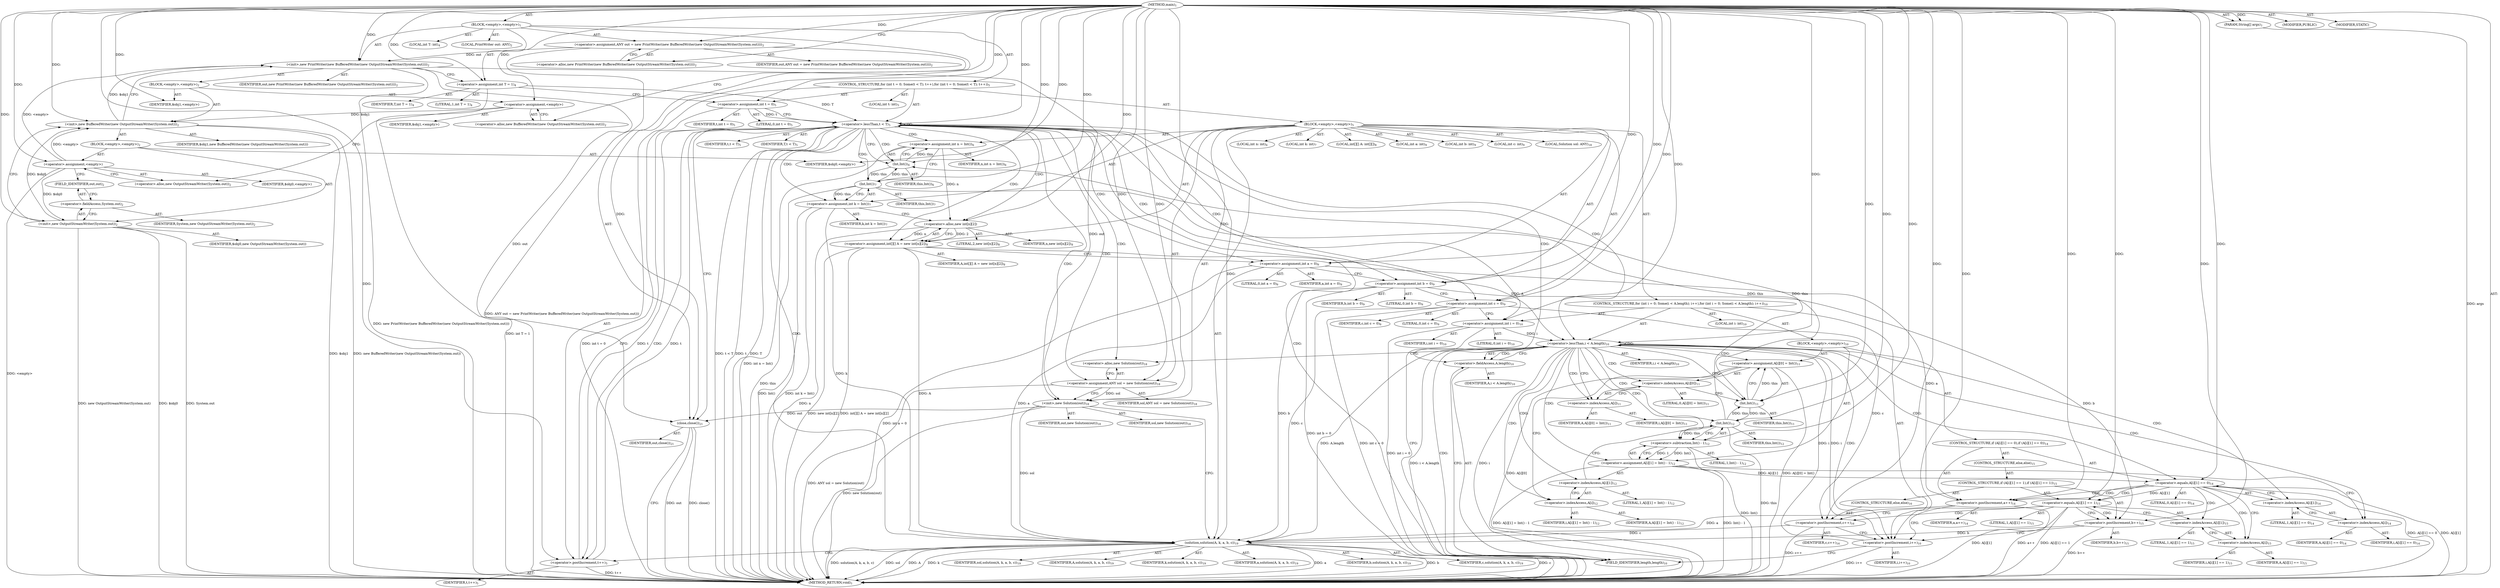 digraph "main" {  
"21" [label = <(METHOD,main)<SUB>1</SUB>> ]
"22" [label = <(PARAM,String[] args)<SUB>1</SUB>> ]
"23" [label = <(BLOCK,&lt;empty&gt;,&lt;empty&gt;)<SUB>1</SUB>> ]
"4" [label = <(LOCAL,PrintWriter out: ANY)<SUB>2</SUB>> ]
"24" [label = <(&lt;operator&gt;.assignment,ANY out = new PrintWriter(new BufferedWriter(new OutputStreamWriter(System.out))))<SUB>2</SUB>> ]
"25" [label = <(IDENTIFIER,out,ANY out = new PrintWriter(new BufferedWriter(new OutputStreamWriter(System.out))))<SUB>2</SUB>> ]
"26" [label = <(&lt;operator&gt;.alloc,new PrintWriter(new BufferedWriter(new OutputStreamWriter(System.out))))<SUB>2</SUB>> ]
"27" [label = <(&lt;init&gt;,new PrintWriter(new BufferedWriter(new OutputStreamWriter(System.out))))<SUB>2</SUB>> ]
"3" [label = <(IDENTIFIER,out,new PrintWriter(new BufferedWriter(new OutputStreamWriter(System.out))))<SUB>2</SUB>> ]
"28" [label = <(BLOCK,&lt;empty&gt;,&lt;empty&gt;)<SUB>2</SUB>> ]
"29" [label = <(&lt;operator&gt;.assignment,&lt;empty&gt;)> ]
"30" [label = <(IDENTIFIER,$obj1,&lt;empty&gt;)> ]
"31" [label = <(&lt;operator&gt;.alloc,new BufferedWriter(new OutputStreamWriter(System.out)))<SUB>2</SUB>> ]
"32" [label = <(&lt;init&gt;,new BufferedWriter(new OutputStreamWriter(System.out)))<SUB>2</SUB>> ]
"33" [label = <(IDENTIFIER,$obj1,new BufferedWriter(new OutputStreamWriter(System.out)))> ]
"34" [label = <(BLOCK,&lt;empty&gt;,&lt;empty&gt;)<SUB>2</SUB>> ]
"35" [label = <(&lt;operator&gt;.assignment,&lt;empty&gt;)> ]
"36" [label = <(IDENTIFIER,$obj0,&lt;empty&gt;)> ]
"37" [label = <(&lt;operator&gt;.alloc,new OutputStreamWriter(System.out))<SUB>2</SUB>> ]
"38" [label = <(&lt;init&gt;,new OutputStreamWriter(System.out))<SUB>2</SUB>> ]
"39" [label = <(IDENTIFIER,$obj0,new OutputStreamWriter(System.out))> ]
"40" [label = <(&lt;operator&gt;.fieldAccess,System.out)<SUB>2</SUB>> ]
"41" [label = <(IDENTIFIER,System,new OutputStreamWriter(System.out))<SUB>2</SUB>> ]
"42" [label = <(FIELD_IDENTIFIER,out,out)<SUB>2</SUB>> ]
"43" [label = <(IDENTIFIER,$obj0,&lt;empty&gt;)> ]
"44" [label = <(IDENTIFIER,$obj1,&lt;empty&gt;)> ]
"45" [label = <(LOCAL,int T: int)<SUB>4</SUB>> ]
"46" [label = <(&lt;operator&gt;.assignment,int T = 1)<SUB>4</SUB>> ]
"47" [label = <(IDENTIFIER,T,int T = 1)<SUB>4</SUB>> ]
"48" [label = <(LITERAL,1,int T = 1)<SUB>4</SUB>> ]
"49" [label = <(CONTROL_STRUCTURE,for (int t = 0; Some(t &lt; T); t++),for (int t = 0; Some(t &lt; T); t++))<SUB>5</SUB>> ]
"50" [label = <(LOCAL,int t: int)<SUB>5</SUB>> ]
"51" [label = <(&lt;operator&gt;.assignment,int t = 0)<SUB>5</SUB>> ]
"52" [label = <(IDENTIFIER,t,int t = 0)<SUB>5</SUB>> ]
"53" [label = <(LITERAL,0,int t = 0)<SUB>5</SUB>> ]
"54" [label = <(&lt;operator&gt;.lessThan,t &lt; T)<SUB>5</SUB>> ]
"55" [label = <(IDENTIFIER,t,t &lt; T)<SUB>5</SUB>> ]
"56" [label = <(IDENTIFIER,T,t &lt; T)<SUB>5</SUB>> ]
"57" [label = <(&lt;operator&gt;.postIncrement,t++)<SUB>5</SUB>> ]
"58" [label = <(IDENTIFIER,t,t++)<SUB>5</SUB>> ]
"59" [label = <(BLOCK,&lt;empty&gt;,&lt;empty&gt;)<SUB>5</SUB>> ]
"60" [label = <(LOCAL,int n: int)<SUB>6</SUB>> ]
"61" [label = <(&lt;operator&gt;.assignment,int n = Int())<SUB>6</SUB>> ]
"62" [label = <(IDENTIFIER,n,int n = Int())<SUB>6</SUB>> ]
"63" [label = <(Int,Int())<SUB>6</SUB>> ]
"64" [label = <(IDENTIFIER,this,Int())<SUB>6</SUB>> ]
"65" [label = <(LOCAL,int k: int)<SUB>7</SUB>> ]
"66" [label = <(&lt;operator&gt;.assignment,int k = Int())<SUB>7</SUB>> ]
"67" [label = <(IDENTIFIER,k,int k = Int())<SUB>7</SUB>> ]
"68" [label = <(Int,Int())<SUB>7</SUB>> ]
"69" [label = <(IDENTIFIER,this,Int())<SUB>7</SUB>> ]
"70" [label = <(LOCAL,int[][] A: int[][])<SUB>8</SUB>> ]
"71" [label = <(&lt;operator&gt;.assignment,int[][] A = new int[n][2])<SUB>8</SUB>> ]
"72" [label = <(IDENTIFIER,A,int[][] A = new int[n][2])<SUB>8</SUB>> ]
"73" [label = <(&lt;operator&gt;.alloc,new int[n][2])> ]
"74" [label = <(IDENTIFIER,n,new int[n][2])<SUB>8</SUB>> ]
"75" [label = <(LITERAL,2,new int[n][2])<SUB>8</SUB>> ]
"76" [label = <(LOCAL,int a: int)<SUB>9</SUB>> ]
"77" [label = <(LOCAL,int b: int)<SUB>9</SUB>> ]
"78" [label = <(LOCAL,int c: int)<SUB>9</SUB>> ]
"79" [label = <(&lt;operator&gt;.assignment,int a = 0)<SUB>9</SUB>> ]
"80" [label = <(IDENTIFIER,a,int a = 0)<SUB>9</SUB>> ]
"81" [label = <(LITERAL,0,int a = 0)<SUB>9</SUB>> ]
"82" [label = <(&lt;operator&gt;.assignment,int b = 0)<SUB>9</SUB>> ]
"83" [label = <(IDENTIFIER,b,int b = 0)<SUB>9</SUB>> ]
"84" [label = <(LITERAL,0,int b = 0)<SUB>9</SUB>> ]
"85" [label = <(&lt;operator&gt;.assignment,int c = 0)<SUB>9</SUB>> ]
"86" [label = <(IDENTIFIER,c,int c = 0)<SUB>9</SUB>> ]
"87" [label = <(LITERAL,0,int c = 0)<SUB>9</SUB>> ]
"88" [label = <(CONTROL_STRUCTURE,for (int i = 0; Some(i &lt; A.length); i++),for (int i = 0; Some(i &lt; A.length); i++))<SUB>10</SUB>> ]
"89" [label = <(LOCAL,int i: int)<SUB>10</SUB>> ]
"90" [label = <(&lt;operator&gt;.assignment,int i = 0)<SUB>10</SUB>> ]
"91" [label = <(IDENTIFIER,i,int i = 0)<SUB>10</SUB>> ]
"92" [label = <(LITERAL,0,int i = 0)<SUB>10</SUB>> ]
"93" [label = <(&lt;operator&gt;.lessThan,i &lt; A.length)<SUB>10</SUB>> ]
"94" [label = <(IDENTIFIER,i,i &lt; A.length)<SUB>10</SUB>> ]
"95" [label = <(&lt;operator&gt;.fieldAccess,A.length)<SUB>10</SUB>> ]
"96" [label = <(IDENTIFIER,A,i &lt; A.length)<SUB>10</SUB>> ]
"97" [label = <(FIELD_IDENTIFIER,length,length)<SUB>10</SUB>> ]
"98" [label = <(&lt;operator&gt;.postIncrement,i++)<SUB>10</SUB>> ]
"99" [label = <(IDENTIFIER,i,i++)<SUB>10</SUB>> ]
"100" [label = <(BLOCK,&lt;empty&gt;,&lt;empty&gt;)<SUB>10</SUB>> ]
"101" [label = <(&lt;operator&gt;.assignment,A[i][0] = Int())<SUB>11</SUB>> ]
"102" [label = <(&lt;operator&gt;.indexAccess,A[i][0])<SUB>11</SUB>> ]
"103" [label = <(&lt;operator&gt;.indexAccess,A[i])<SUB>11</SUB>> ]
"104" [label = <(IDENTIFIER,A,A[i][0] = Int())<SUB>11</SUB>> ]
"105" [label = <(IDENTIFIER,i,A[i][0] = Int())<SUB>11</SUB>> ]
"106" [label = <(LITERAL,0,A[i][0] = Int())<SUB>11</SUB>> ]
"107" [label = <(Int,Int())<SUB>11</SUB>> ]
"108" [label = <(IDENTIFIER,this,Int())<SUB>11</SUB>> ]
"109" [label = <(&lt;operator&gt;.assignment,A[i][1] = Int() - 1)<SUB>12</SUB>> ]
"110" [label = <(&lt;operator&gt;.indexAccess,A[i][1])<SUB>12</SUB>> ]
"111" [label = <(&lt;operator&gt;.indexAccess,A[i])<SUB>12</SUB>> ]
"112" [label = <(IDENTIFIER,A,A[i][1] = Int() - 1)<SUB>12</SUB>> ]
"113" [label = <(IDENTIFIER,i,A[i][1] = Int() - 1)<SUB>12</SUB>> ]
"114" [label = <(LITERAL,1,A[i][1] = Int() - 1)<SUB>12</SUB>> ]
"115" [label = <(&lt;operator&gt;.subtraction,Int() - 1)<SUB>12</SUB>> ]
"116" [label = <(Int,Int())<SUB>12</SUB>> ]
"117" [label = <(IDENTIFIER,this,Int())<SUB>12</SUB>> ]
"118" [label = <(LITERAL,1,Int() - 1)<SUB>12</SUB>> ]
"119" [label = <(CONTROL_STRUCTURE,if (A[i][1] == 0),if (A[i][1] == 0))<SUB>14</SUB>> ]
"120" [label = <(&lt;operator&gt;.equals,A[i][1] == 0)<SUB>14</SUB>> ]
"121" [label = <(&lt;operator&gt;.indexAccess,A[i][1])<SUB>14</SUB>> ]
"122" [label = <(&lt;operator&gt;.indexAccess,A[i])<SUB>14</SUB>> ]
"123" [label = <(IDENTIFIER,A,A[i][1] == 0)<SUB>14</SUB>> ]
"124" [label = <(IDENTIFIER,i,A[i][1] == 0)<SUB>14</SUB>> ]
"125" [label = <(LITERAL,1,A[i][1] == 0)<SUB>14</SUB>> ]
"126" [label = <(LITERAL,0,A[i][1] == 0)<SUB>14</SUB>> ]
"127" [label = <(&lt;operator&gt;.postIncrement,a++)<SUB>14</SUB>> ]
"128" [label = <(IDENTIFIER,a,a++)<SUB>14</SUB>> ]
"129" [label = <(CONTROL_STRUCTURE,else,else)<SUB>15</SUB>> ]
"130" [label = <(CONTROL_STRUCTURE,if (A[i][1] == 1),if (A[i][1] == 1))<SUB>15</SUB>> ]
"131" [label = <(&lt;operator&gt;.equals,A[i][1] == 1)<SUB>15</SUB>> ]
"132" [label = <(&lt;operator&gt;.indexAccess,A[i][1])<SUB>15</SUB>> ]
"133" [label = <(&lt;operator&gt;.indexAccess,A[i])<SUB>15</SUB>> ]
"134" [label = <(IDENTIFIER,A,A[i][1] == 1)<SUB>15</SUB>> ]
"135" [label = <(IDENTIFIER,i,A[i][1] == 1)<SUB>15</SUB>> ]
"136" [label = <(LITERAL,1,A[i][1] == 1)<SUB>15</SUB>> ]
"137" [label = <(LITERAL,1,A[i][1] == 1)<SUB>15</SUB>> ]
"138" [label = <(&lt;operator&gt;.postIncrement,b++)<SUB>15</SUB>> ]
"139" [label = <(IDENTIFIER,b,b++)<SUB>15</SUB>> ]
"140" [label = <(CONTROL_STRUCTURE,else,else)<SUB>16</SUB>> ]
"141" [label = <(&lt;operator&gt;.postIncrement,c++)<SUB>16</SUB>> ]
"142" [label = <(IDENTIFIER,c,c++)<SUB>16</SUB>> ]
"6" [label = <(LOCAL,Solution sol: ANY)<SUB>18</SUB>> ]
"143" [label = <(&lt;operator&gt;.assignment,ANY sol = new Solution(out))<SUB>18</SUB>> ]
"144" [label = <(IDENTIFIER,sol,ANY sol = new Solution(out))<SUB>18</SUB>> ]
"145" [label = <(&lt;operator&gt;.alloc,new Solution(out))<SUB>18</SUB>> ]
"146" [label = <(&lt;init&gt;,new Solution(out))<SUB>18</SUB>> ]
"5" [label = <(IDENTIFIER,sol,new Solution(out))<SUB>18</SUB>> ]
"147" [label = <(IDENTIFIER,out,new Solution(out))<SUB>18</SUB>> ]
"148" [label = <(solution,solution(A, k, a, b, c))<SUB>19</SUB>> ]
"149" [label = <(IDENTIFIER,sol,solution(A, k, a, b, c))<SUB>19</SUB>> ]
"150" [label = <(IDENTIFIER,A,solution(A, k, a, b, c))<SUB>19</SUB>> ]
"151" [label = <(IDENTIFIER,k,solution(A, k, a, b, c))<SUB>19</SUB>> ]
"152" [label = <(IDENTIFIER,a,solution(A, k, a, b, c))<SUB>19</SUB>> ]
"153" [label = <(IDENTIFIER,b,solution(A, k, a, b, c))<SUB>19</SUB>> ]
"154" [label = <(IDENTIFIER,c,solution(A, k, a, b, c))<SUB>19</SUB>> ]
"155" [label = <(close,close())<SUB>21</SUB>> ]
"156" [label = <(IDENTIFIER,out,close())<SUB>21</SUB>> ]
"157" [label = <(MODIFIER,PUBLIC)> ]
"158" [label = <(MODIFIER,STATIC)> ]
"159" [label = <(METHOD_RETURN,void)<SUB>1</SUB>> ]
  "21" -> "22"  [ label = "AST: "] 
  "21" -> "23"  [ label = "AST: "] 
  "21" -> "157"  [ label = "AST: "] 
  "21" -> "158"  [ label = "AST: "] 
  "21" -> "159"  [ label = "AST: "] 
  "23" -> "4"  [ label = "AST: "] 
  "23" -> "24"  [ label = "AST: "] 
  "23" -> "27"  [ label = "AST: "] 
  "23" -> "45"  [ label = "AST: "] 
  "23" -> "46"  [ label = "AST: "] 
  "23" -> "49"  [ label = "AST: "] 
  "23" -> "155"  [ label = "AST: "] 
  "24" -> "25"  [ label = "AST: "] 
  "24" -> "26"  [ label = "AST: "] 
  "27" -> "3"  [ label = "AST: "] 
  "27" -> "28"  [ label = "AST: "] 
  "28" -> "29"  [ label = "AST: "] 
  "28" -> "32"  [ label = "AST: "] 
  "28" -> "44"  [ label = "AST: "] 
  "29" -> "30"  [ label = "AST: "] 
  "29" -> "31"  [ label = "AST: "] 
  "32" -> "33"  [ label = "AST: "] 
  "32" -> "34"  [ label = "AST: "] 
  "34" -> "35"  [ label = "AST: "] 
  "34" -> "38"  [ label = "AST: "] 
  "34" -> "43"  [ label = "AST: "] 
  "35" -> "36"  [ label = "AST: "] 
  "35" -> "37"  [ label = "AST: "] 
  "38" -> "39"  [ label = "AST: "] 
  "38" -> "40"  [ label = "AST: "] 
  "40" -> "41"  [ label = "AST: "] 
  "40" -> "42"  [ label = "AST: "] 
  "46" -> "47"  [ label = "AST: "] 
  "46" -> "48"  [ label = "AST: "] 
  "49" -> "50"  [ label = "AST: "] 
  "49" -> "51"  [ label = "AST: "] 
  "49" -> "54"  [ label = "AST: "] 
  "49" -> "57"  [ label = "AST: "] 
  "49" -> "59"  [ label = "AST: "] 
  "51" -> "52"  [ label = "AST: "] 
  "51" -> "53"  [ label = "AST: "] 
  "54" -> "55"  [ label = "AST: "] 
  "54" -> "56"  [ label = "AST: "] 
  "57" -> "58"  [ label = "AST: "] 
  "59" -> "60"  [ label = "AST: "] 
  "59" -> "61"  [ label = "AST: "] 
  "59" -> "65"  [ label = "AST: "] 
  "59" -> "66"  [ label = "AST: "] 
  "59" -> "70"  [ label = "AST: "] 
  "59" -> "71"  [ label = "AST: "] 
  "59" -> "76"  [ label = "AST: "] 
  "59" -> "77"  [ label = "AST: "] 
  "59" -> "78"  [ label = "AST: "] 
  "59" -> "79"  [ label = "AST: "] 
  "59" -> "82"  [ label = "AST: "] 
  "59" -> "85"  [ label = "AST: "] 
  "59" -> "88"  [ label = "AST: "] 
  "59" -> "6"  [ label = "AST: "] 
  "59" -> "143"  [ label = "AST: "] 
  "59" -> "146"  [ label = "AST: "] 
  "59" -> "148"  [ label = "AST: "] 
  "61" -> "62"  [ label = "AST: "] 
  "61" -> "63"  [ label = "AST: "] 
  "63" -> "64"  [ label = "AST: "] 
  "66" -> "67"  [ label = "AST: "] 
  "66" -> "68"  [ label = "AST: "] 
  "68" -> "69"  [ label = "AST: "] 
  "71" -> "72"  [ label = "AST: "] 
  "71" -> "73"  [ label = "AST: "] 
  "73" -> "74"  [ label = "AST: "] 
  "73" -> "75"  [ label = "AST: "] 
  "79" -> "80"  [ label = "AST: "] 
  "79" -> "81"  [ label = "AST: "] 
  "82" -> "83"  [ label = "AST: "] 
  "82" -> "84"  [ label = "AST: "] 
  "85" -> "86"  [ label = "AST: "] 
  "85" -> "87"  [ label = "AST: "] 
  "88" -> "89"  [ label = "AST: "] 
  "88" -> "90"  [ label = "AST: "] 
  "88" -> "93"  [ label = "AST: "] 
  "88" -> "98"  [ label = "AST: "] 
  "88" -> "100"  [ label = "AST: "] 
  "90" -> "91"  [ label = "AST: "] 
  "90" -> "92"  [ label = "AST: "] 
  "93" -> "94"  [ label = "AST: "] 
  "93" -> "95"  [ label = "AST: "] 
  "95" -> "96"  [ label = "AST: "] 
  "95" -> "97"  [ label = "AST: "] 
  "98" -> "99"  [ label = "AST: "] 
  "100" -> "101"  [ label = "AST: "] 
  "100" -> "109"  [ label = "AST: "] 
  "100" -> "119"  [ label = "AST: "] 
  "101" -> "102"  [ label = "AST: "] 
  "101" -> "107"  [ label = "AST: "] 
  "102" -> "103"  [ label = "AST: "] 
  "102" -> "106"  [ label = "AST: "] 
  "103" -> "104"  [ label = "AST: "] 
  "103" -> "105"  [ label = "AST: "] 
  "107" -> "108"  [ label = "AST: "] 
  "109" -> "110"  [ label = "AST: "] 
  "109" -> "115"  [ label = "AST: "] 
  "110" -> "111"  [ label = "AST: "] 
  "110" -> "114"  [ label = "AST: "] 
  "111" -> "112"  [ label = "AST: "] 
  "111" -> "113"  [ label = "AST: "] 
  "115" -> "116"  [ label = "AST: "] 
  "115" -> "118"  [ label = "AST: "] 
  "116" -> "117"  [ label = "AST: "] 
  "119" -> "120"  [ label = "AST: "] 
  "119" -> "127"  [ label = "AST: "] 
  "119" -> "129"  [ label = "AST: "] 
  "120" -> "121"  [ label = "AST: "] 
  "120" -> "126"  [ label = "AST: "] 
  "121" -> "122"  [ label = "AST: "] 
  "121" -> "125"  [ label = "AST: "] 
  "122" -> "123"  [ label = "AST: "] 
  "122" -> "124"  [ label = "AST: "] 
  "127" -> "128"  [ label = "AST: "] 
  "129" -> "130"  [ label = "AST: "] 
  "130" -> "131"  [ label = "AST: "] 
  "130" -> "138"  [ label = "AST: "] 
  "130" -> "140"  [ label = "AST: "] 
  "131" -> "132"  [ label = "AST: "] 
  "131" -> "137"  [ label = "AST: "] 
  "132" -> "133"  [ label = "AST: "] 
  "132" -> "136"  [ label = "AST: "] 
  "133" -> "134"  [ label = "AST: "] 
  "133" -> "135"  [ label = "AST: "] 
  "138" -> "139"  [ label = "AST: "] 
  "140" -> "141"  [ label = "AST: "] 
  "141" -> "142"  [ label = "AST: "] 
  "143" -> "144"  [ label = "AST: "] 
  "143" -> "145"  [ label = "AST: "] 
  "146" -> "5"  [ label = "AST: "] 
  "146" -> "147"  [ label = "AST: "] 
  "148" -> "149"  [ label = "AST: "] 
  "148" -> "150"  [ label = "AST: "] 
  "148" -> "151"  [ label = "AST: "] 
  "148" -> "152"  [ label = "AST: "] 
  "148" -> "153"  [ label = "AST: "] 
  "148" -> "154"  [ label = "AST: "] 
  "155" -> "156"  [ label = "AST: "] 
  "24" -> "31"  [ label = "CFG: "] 
  "27" -> "46"  [ label = "CFG: "] 
  "46" -> "51"  [ label = "CFG: "] 
  "155" -> "159"  [ label = "CFG: "] 
  "26" -> "24"  [ label = "CFG: "] 
  "51" -> "54"  [ label = "CFG: "] 
  "54" -> "63"  [ label = "CFG: "] 
  "54" -> "155"  [ label = "CFG: "] 
  "57" -> "54"  [ label = "CFG: "] 
  "29" -> "37"  [ label = "CFG: "] 
  "32" -> "27"  [ label = "CFG: "] 
  "61" -> "68"  [ label = "CFG: "] 
  "66" -> "73"  [ label = "CFG: "] 
  "71" -> "79"  [ label = "CFG: "] 
  "79" -> "82"  [ label = "CFG: "] 
  "82" -> "85"  [ label = "CFG: "] 
  "85" -> "90"  [ label = "CFG: "] 
  "143" -> "146"  [ label = "CFG: "] 
  "146" -> "148"  [ label = "CFG: "] 
  "148" -> "57"  [ label = "CFG: "] 
  "31" -> "29"  [ label = "CFG: "] 
  "63" -> "61"  [ label = "CFG: "] 
  "68" -> "66"  [ label = "CFG: "] 
  "73" -> "71"  [ label = "CFG: "] 
  "90" -> "97"  [ label = "CFG: "] 
  "93" -> "103"  [ label = "CFG: "] 
  "93" -> "145"  [ label = "CFG: "] 
  "98" -> "97"  [ label = "CFG: "] 
  "145" -> "143"  [ label = "CFG: "] 
  "35" -> "42"  [ label = "CFG: "] 
  "38" -> "32"  [ label = "CFG: "] 
  "95" -> "93"  [ label = "CFG: "] 
  "101" -> "111"  [ label = "CFG: "] 
  "109" -> "122"  [ label = "CFG: "] 
  "37" -> "35"  [ label = "CFG: "] 
  "40" -> "38"  [ label = "CFG: "] 
  "97" -> "95"  [ label = "CFG: "] 
  "102" -> "107"  [ label = "CFG: "] 
  "107" -> "101"  [ label = "CFG: "] 
  "110" -> "116"  [ label = "CFG: "] 
  "115" -> "109"  [ label = "CFG: "] 
  "120" -> "127"  [ label = "CFG: "] 
  "120" -> "133"  [ label = "CFG: "] 
  "127" -> "98"  [ label = "CFG: "] 
  "42" -> "40"  [ label = "CFG: "] 
  "103" -> "102"  [ label = "CFG: "] 
  "111" -> "110"  [ label = "CFG: "] 
  "116" -> "115"  [ label = "CFG: "] 
  "121" -> "120"  [ label = "CFG: "] 
  "122" -> "121"  [ label = "CFG: "] 
  "131" -> "138"  [ label = "CFG: "] 
  "131" -> "141"  [ label = "CFG: "] 
  "138" -> "98"  [ label = "CFG: "] 
  "132" -> "131"  [ label = "CFG: "] 
  "141" -> "98"  [ label = "CFG: "] 
  "133" -> "132"  [ label = "CFG: "] 
  "21" -> "26"  [ label = "CFG: "] 
  "22" -> "159"  [ label = "DDG: args"] 
  "24" -> "159"  [ label = "DDG: ANY out = new PrintWriter(new BufferedWriter(new OutputStreamWriter(System.out)))"] 
  "32" -> "159"  [ label = "DDG: $obj1"] 
  "35" -> "159"  [ label = "DDG: &lt;empty&gt;"] 
  "38" -> "159"  [ label = "DDG: $obj0"] 
  "38" -> "159"  [ label = "DDG: System.out"] 
  "38" -> "159"  [ label = "DDG: new OutputStreamWriter(System.out)"] 
  "32" -> "159"  [ label = "DDG: new BufferedWriter(new OutputStreamWriter(System.out))"] 
  "27" -> "159"  [ label = "DDG: new PrintWriter(new BufferedWriter(new OutputStreamWriter(System.out)))"] 
  "46" -> "159"  [ label = "DDG: int T = 1"] 
  "51" -> "159"  [ label = "DDG: int t = 0"] 
  "54" -> "159"  [ label = "DDG: t"] 
  "54" -> "159"  [ label = "DDG: T"] 
  "54" -> "159"  [ label = "DDG: t &lt; T"] 
  "155" -> "159"  [ label = "DDG: out"] 
  "155" -> "159"  [ label = "DDG: close()"] 
  "61" -> "159"  [ label = "DDG: int n = Int()"] 
  "68" -> "159"  [ label = "DDG: this"] 
  "66" -> "159"  [ label = "DDG: Int()"] 
  "66" -> "159"  [ label = "DDG: int k = Int()"] 
  "73" -> "159"  [ label = "DDG: n"] 
  "71" -> "159"  [ label = "DDG: new int[n][2]"] 
  "71" -> "159"  [ label = "DDG: int[][] A = new int[n][2]"] 
  "79" -> "159"  [ label = "DDG: int a = 0"] 
  "82" -> "159"  [ label = "DDG: int b = 0"] 
  "85" -> "159"  [ label = "DDG: int c = 0"] 
  "90" -> "159"  [ label = "DDG: int i = 0"] 
  "93" -> "159"  [ label = "DDG: i"] 
  "93" -> "159"  [ label = "DDG: i &lt; A.length"] 
  "143" -> "159"  [ label = "DDG: ANY sol = new Solution(out)"] 
  "146" -> "159"  [ label = "DDG: new Solution(out)"] 
  "148" -> "159"  [ label = "DDG: sol"] 
  "148" -> "159"  [ label = "DDG: A"] 
  "148" -> "159"  [ label = "DDG: k"] 
  "148" -> "159"  [ label = "DDG: a"] 
  "148" -> "159"  [ label = "DDG: b"] 
  "148" -> "159"  [ label = "DDG: c"] 
  "148" -> "159"  [ label = "DDG: solution(A, k, a, b, c)"] 
  "57" -> "159"  [ label = "DDG: t++"] 
  "101" -> "159"  [ label = "DDG: A[i][0]"] 
  "101" -> "159"  [ label = "DDG: A[i][0] = Int()"] 
  "116" -> "159"  [ label = "DDG: this"] 
  "115" -> "159"  [ label = "DDG: Int()"] 
  "109" -> "159"  [ label = "DDG: Int() - 1"] 
  "109" -> "159"  [ label = "DDG: A[i][1] = Int() - 1"] 
  "120" -> "159"  [ label = "DDG: A[i][1]"] 
  "120" -> "159"  [ label = "DDG: A[i][1] == 0"] 
  "131" -> "159"  [ label = "DDG: A[i][1]"] 
  "131" -> "159"  [ label = "DDG: A[i][1] == 1"] 
  "141" -> "159"  [ label = "DDG: c++"] 
  "138" -> "159"  [ label = "DDG: b++"] 
  "127" -> "159"  [ label = "DDG: a++"] 
  "98" -> "159"  [ label = "DDG: i++"] 
  "21" -> "22"  [ label = "DDG: "] 
  "21" -> "24"  [ label = "DDG: "] 
  "21" -> "46"  [ label = "DDG: "] 
  "24" -> "27"  [ label = "DDG: out"] 
  "21" -> "27"  [ label = "DDG: "] 
  "35" -> "27"  [ label = "DDG: &lt;empty&gt;"] 
  "32" -> "27"  [ label = "DDG: $obj1"] 
  "21" -> "51"  [ label = "DDG: "] 
  "27" -> "155"  [ label = "DDG: out"] 
  "146" -> "155"  [ label = "DDG: out"] 
  "21" -> "155"  [ label = "DDG: "] 
  "21" -> "29"  [ label = "DDG: "] 
  "21" -> "44"  [ label = "DDG: "] 
  "51" -> "54"  [ label = "DDG: t"] 
  "57" -> "54"  [ label = "DDG: t"] 
  "21" -> "54"  [ label = "DDG: "] 
  "46" -> "54"  [ label = "DDG: T"] 
  "54" -> "57"  [ label = "DDG: t"] 
  "21" -> "57"  [ label = "DDG: "] 
  "63" -> "61"  [ label = "DDG: this"] 
  "68" -> "66"  [ label = "DDG: this"] 
  "73" -> "71"  [ label = "DDG: n"] 
  "73" -> "71"  [ label = "DDG: 2"] 
  "21" -> "79"  [ label = "DDG: "] 
  "21" -> "82"  [ label = "DDG: "] 
  "21" -> "85"  [ label = "DDG: "] 
  "21" -> "143"  [ label = "DDG: "] 
  "29" -> "32"  [ label = "DDG: $obj1"] 
  "21" -> "32"  [ label = "DDG: "] 
  "35" -> "32"  [ label = "DDG: &lt;empty&gt;"] 
  "38" -> "32"  [ label = "DDG: $obj0"] 
  "21" -> "90"  [ label = "DDG: "] 
  "143" -> "146"  [ label = "DDG: sol"] 
  "21" -> "146"  [ label = "DDG: "] 
  "27" -> "146"  [ label = "DDG: out"] 
  "146" -> "148"  [ label = "DDG: sol"] 
  "21" -> "148"  [ label = "DDG: "] 
  "71" -> "148"  [ label = "DDG: A"] 
  "93" -> "148"  [ label = "DDG: A.length"] 
  "66" -> "148"  [ label = "DDG: k"] 
  "79" -> "148"  [ label = "DDG: a"] 
  "127" -> "148"  [ label = "DDG: a"] 
  "82" -> "148"  [ label = "DDG: b"] 
  "138" -> "148"  [ label = "DDG: b"] 
  "85" -> "148"  [ label = "DDG: c"] 
  "141" -> "148"  [ label = "DDG: c"] 
  "21" -> "35"  [ label = "DDG: "] 
  "21" -> "43"  [ label = "DDG: "] 
  "68" -> "63"  [ label = "DDG: this"] 
  "116" -> "63"  [ label = "DDG: this"] 
  "21" -> "63"  [ label = "DDG: "] 
  "63" -> "68"  [ label = "DDG: this"] 
  "21" -> "68"  [ label = "DDG: "] 
  "61" -> "73"  [ label = "DDG: n"] 
  "21" -> "73"  [ label = "DDG: "] 
  "90" -> "93"  [ label = "DDG: i"] 
  "98" -> "93"  [ label = "DDG: i"] 
  "21" -> "93"  [ label = "DDG: "] 
  "71" -> "93"  [ label = "DDG: A"] 
  "93" -> "98"  [ label = "DDG: i"] 
  "21" -> "98"  [ label = "DDG: "] 
  "107" -> "101"  [ label = "DDG: this"] 
  "115" -> "109"  [ label = "DDG: Int()"] 
  "115" -> "109"  [ label = "DDG: 1"] 
  "35" -> "38"  [ label = "DDG: $obj0"] 
  "21" -> "38"  [ label = "DDG: "] 
  "68" -> "107"  [ label = "DDG: this"] 
  "116" -> "107"  [ label = "DDG: this"] 
  "21" -> "107"  [ label = "DDG: "] 
  "116" -> "115"  [ label = "DDG: this"] 
  "21" -> "115"  [ label = "DDG: "] 
  "109" -> "120"  [ label = "DDG: A[i][1]"] 
  "21" -> "120"  [ label = "DDG: "] 
  "79" -> "127"  [ label = "DDG: a"] 
  "21" -> "127"  [ label = "DDG: "] 
  "107" -> "116"  [ label = "DDG: this"] 
  "21" -> "116"  [ label = "DDG: "] 
  "120" -> "131"  [ label = "DDG: A[i][1]"] 
  "21" -> "131"  [ label = "DDG: "] 
  "82" -> "138"  [ label = "DDG: b"] 
  "21" -> "138"  [ label = "DDG: "] 
  "85" -> "141"  [ label = "DDG: c"] 
  "21" -> "141"  [ label = "DDG: "] 
  "54" -> "68"  [ label = "CDG: "] 
  "54" -> "73"  [ label = "CDG: "] 
  "54" -> "57"  [ label = "CDG: "] 
  "54" -> "66"  [ label = "CDG: "] 
  "54" -> "145"  [ label = "CDG: "] 
  "54" -> "146"  [ label = "CDG: "] 
  "54" -> "85"  [ label = "CDG: "] 
  "54" -> "95"  [ label = "CDG: "] 
  "54" -> "97"  [ label = "CDG: "] 
  "54" -> "82"  [ label = "CDG: "] 
  "54" -> "93"  [ label = "CDG: "] 
  "54" -> "148"  [ label = "CDG: "] 
  "54" -> "143"  [ label = "CDG: "] 
  "54" -> "90"  [ label = "CDG: "] 
  "54" -> "54"  [ label = "CDG: "] 
  "54" -> "79"  [ label = "CDG: "] 
  "54" -> "61"  [ label = "CDG: "] 
  "54" -> "71"  [ label = "CDG: "] 
  "54" -> "63"  [ label = "CDG: "] 
  "93" -> "107"  [ label = "CDG: "] 
  "93" -> "115"  [ label = "CDG: "] 
  "93" -> "98"  [ label = "CDG: "] 
  "93" -> "120"  [ label = "CDG: "] 
  "93" -> "116"  [ label = "CDG: "] 
  "93" -> "122"  [ label = "CDG: "] 
  "93" -> "102"  [ label = "CDG: "] 
  "93" -> "103"  [ label = "CDG: "] 
  "93" -> "121"  [ label = "CDG: "] 
  "93" -> "95"  [ label = "CDG: "] 
  "93" -> "97"  [ label = "CDG: "] 
  "93" -> "93"  [ label = "CDG: "] 
  "93" -> "101"  [ label = "CDG: "] 
  "93" -> "110"  [ label = "CDG: "] 
  "93" -> "111"  [ label = "CDG: "] 
  "93" -> "109"  [ label = "CDG: "] 
  "120" -> "131"  [ label = "CDG: "] 
  "120" -> "132"  [ label = "CDG: "] 
  "120" -> "127"  [ label = "CDG: "] 
  "120" -> "133"  [ label = "CDG: "] 
  "131" -> "141"  [ label = "CDG: "] 
  "131" -> "138"  [ label = "CDG: "] 
}
